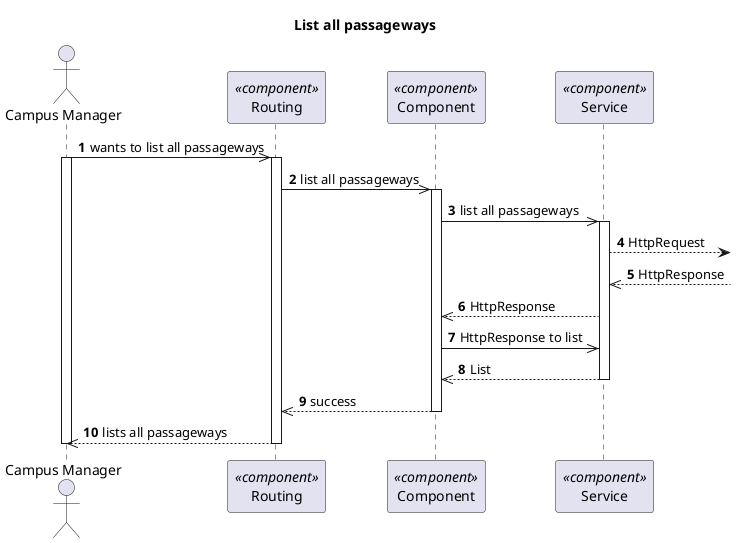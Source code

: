 @startuml Process View - Level 3 - List all passageways
'https://plantuml.com/sequence-diagram

autonumber
skinparam packageStyle rect

title List all passageways

actor "Campus Manager" as CM
participant "Routing" as routing <<component>>
participant "Component" as comp <<component>>
participant "Service" as service <<component>>


CM->> routing : wants to list all passageways
activate CM
activate routing
routing ->> comp : list all passageways

activate comp
comp ->> service : list all passageways

activate service
service --> : HttpRequest
service<<--  : HttpResponse
comp <<-- service : HttpResponse
comp ->> service: HttpResponse to list
comp <<-- service : List
deactivate service

comp -->> routing : success
deactivate comp

CM<<-- routing : lists all passageways
deactivate routing
deactivate CM

@enduml